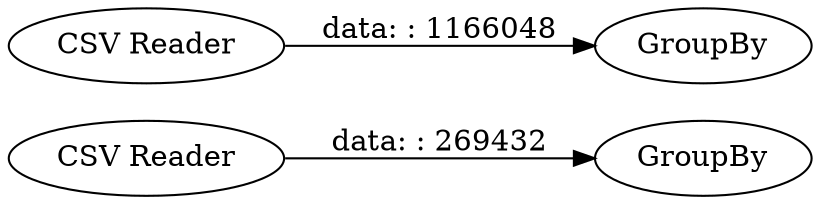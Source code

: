 digraph {
	"9187273409395106819_1" [label="CSV Reader"]
	"9187273409395106819_2" [label=GroupBy]
	"9187273409395106819_5" [label="CSV Reader"]
	"9187273409395106819_4" [label=GroupBy]
	"9187273409395106819_5" -> "9187273409395106819_4" [label="data: : 1166048"]
	"9187273409395106819_1" -> "9187273409395106819_2" [label="data: : 269432"]
	rankdir=LR
}
